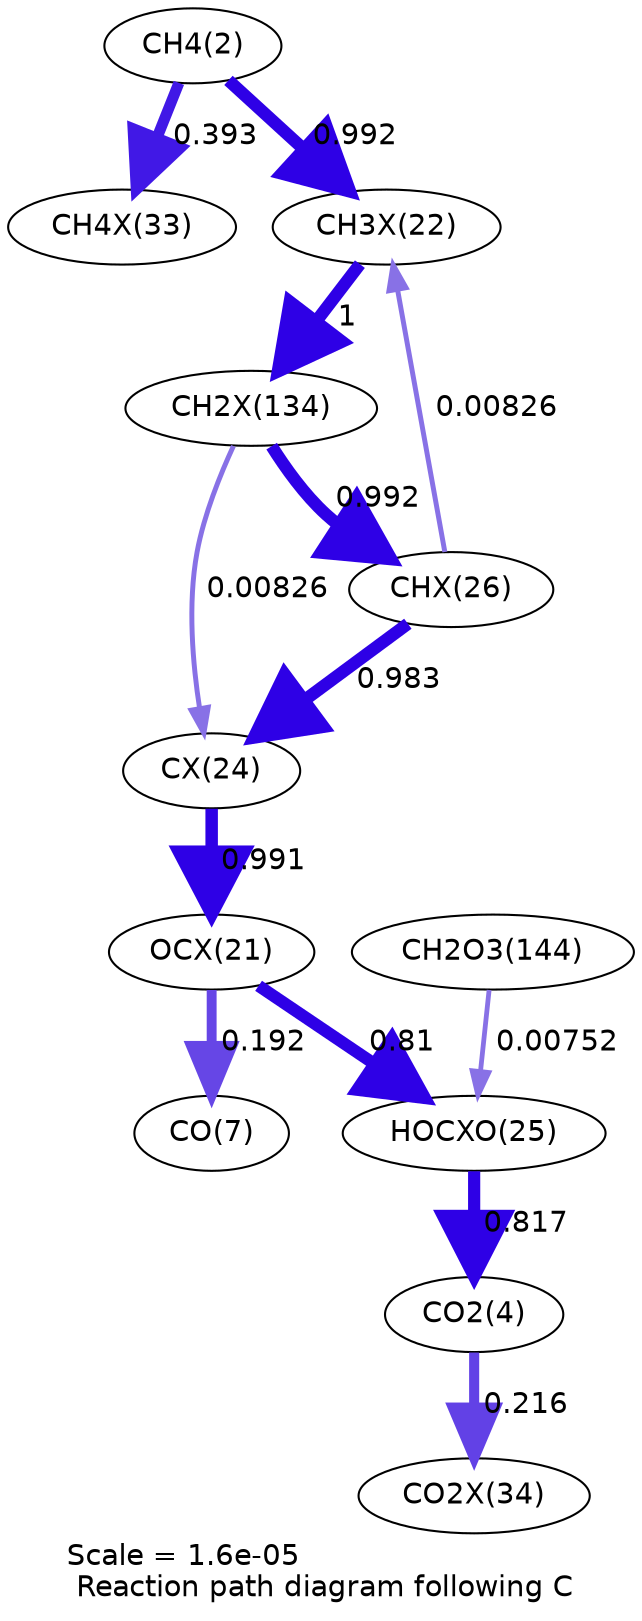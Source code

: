 digraph reaction_paths {
center=1;
s4 -> s32[fontname="Helvetica", penwidth=5.29, arrowsize=2.65, color="0.7, 0.893, 0.9"
, label=" 0.393"];
s4 -> s26[fontname="Helvetica", penwidth=5.99, arrowsize=3, color="0.7, 1.49, 0.9"
, label=" 0.992"];
s26 -> s38[fontname="Helvetica", penwidth=6, arrowsize=3, color="0.7, 1.5, 0.9"
, label=" 1"];
s30 -> s26[fontname="Helvetica", penwidth=2.38, arrowsize=1.19, color="0.7, 0.508, 0.9"
, label=" 0.00826"];
s38 -> s30[fontname="Helvetica", penwidth=5.99, arrowsize=3, color="0.7, 1.49, 0.9"
, label=" 0.992"];
s38 -> s28[fontname="Helvetica", penwidth=2.38, arrowsize=1.19, color="0.7, 0.508, 0.9"
, label=" 0.00826"];
s30 -> s28[fontname="Helvetica", penwidth=5.99, arrowsize=2.99, color="0.7, 1.48, 0.9"
, label=" 0.983"];
s28 -> s25[fontname="Helvetica", penwidth=5.99, arrowsize=3, color="0.7, 1.49, 0.9"
, label=" 0.991"];
s25 -> s9[fontname="Helvetica", penwidth=4.75, arrowsize=2.38, color="0.7, 0.692, 0.9"
, label=" 0.192"];
s25 -> s29[fontname="Helvetica", penwidth=5.84, arrowsize=2.92, color="0.7, 1.31, 0.9"
, label=" 0.81"];
s29 -> s6[fontname="Helvetica", penwidth=5.85, arrowsize=2.92, color="0.7, 1.32, 0.9"
, label=" 0.817"];
s6 -> s33[fontname="Helvetica", penwidth=4.84, arrowsize=2.42, color="0.7, 0.716, 0.9"
, label=" 0.216"];
s21 -> s29[fontname="Helvetica", penwidth=2.31, arrowsize=1.15, color="0.7, 0.508, 0.9"
, label=" 0.00752"];
s4 [ fontname="Helvetica", label="CH4(2)"];
s6 [ fontname="Helvetica", label="CO2(4)"];
s9 [ fontname="Helvetica", label="CO(7)"];
s21 [ fontname="Helvetica", label="CH2O3(144)"];
s25 [ fontname="Helvetica", label="OCX(21)"];
s26 [ fontname="Helvetica", label="CH3X(22)"];
s28 [ fontname="Helvetica", label="CX(24)"];
s29 [ fontname="Helvetica", label="HOCXO(25)"];
s30 [ fontname="Helvetica", label="CHX(26)"];
s32 [ fontname="Helvetica", label="CH4X(33)"];
s33 [ fontname="Helvetica", label="CO2X(34)"];
s38 [ fontname="Helvetica", label="CH2X(134)"];
 label = "Scale = 1.6e-05\l Reaction path diagram following C";
 fontname = "Helvetica";
}
